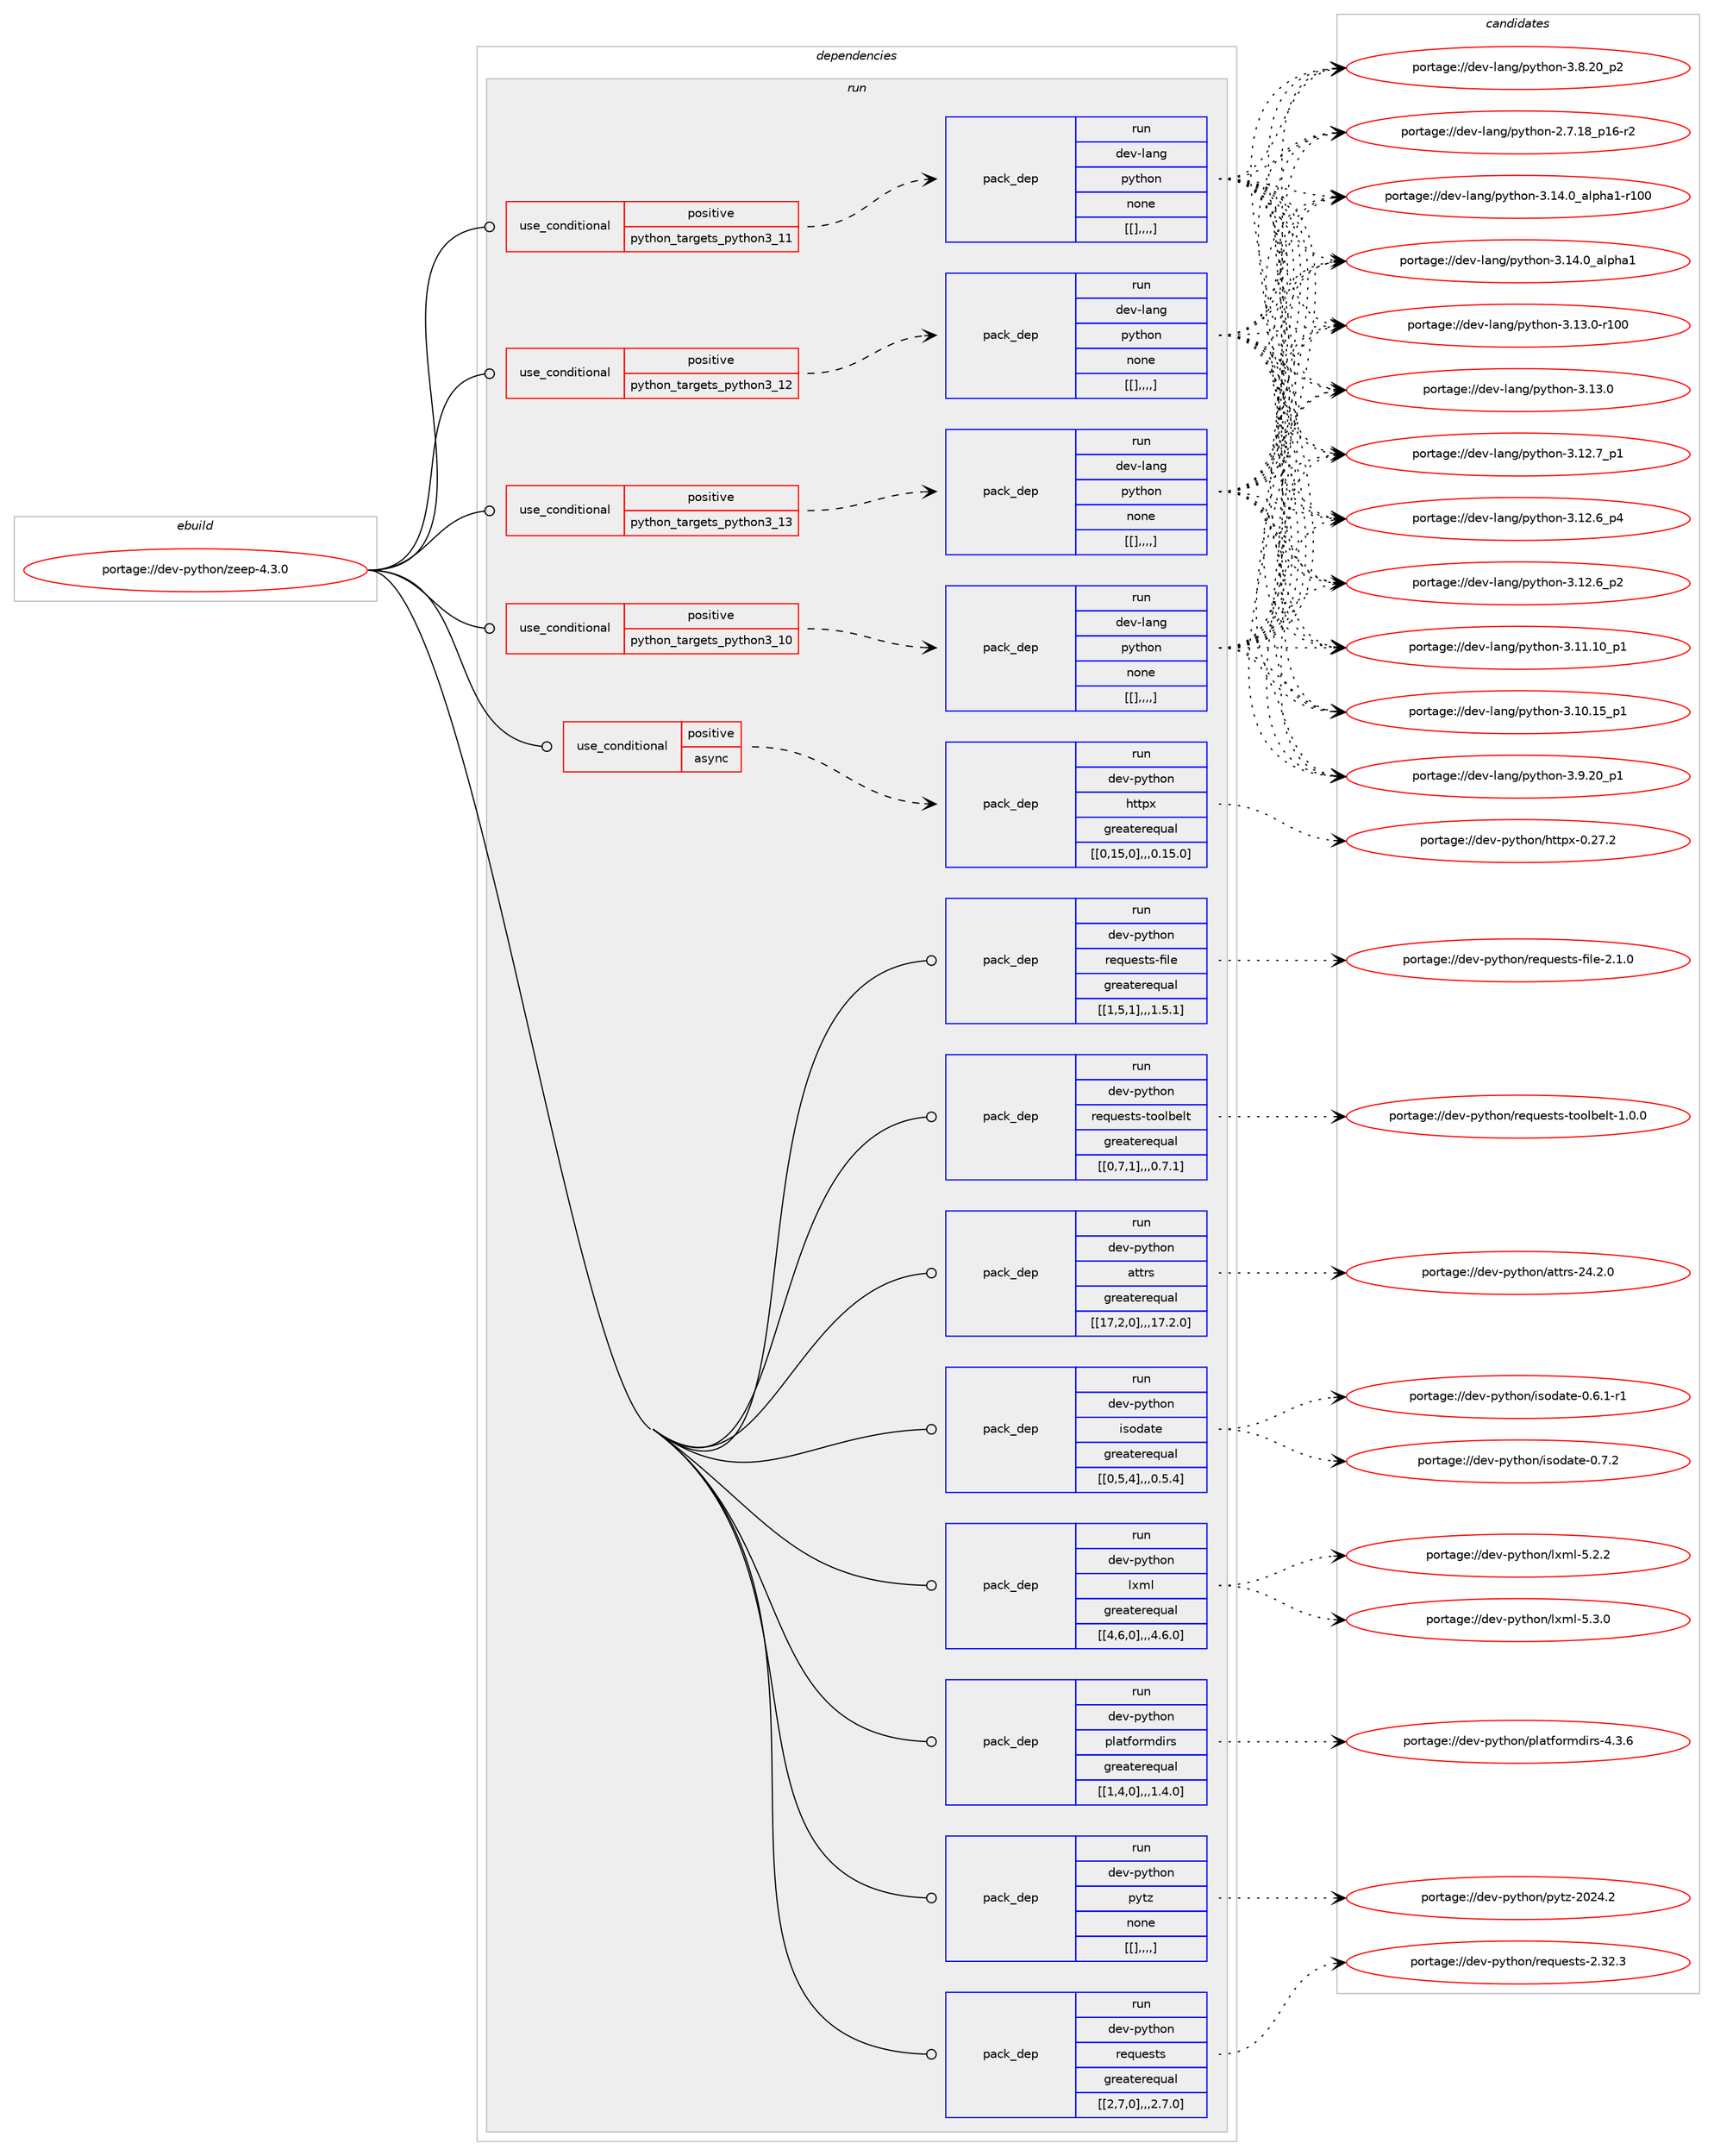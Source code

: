 digraph prolog {

# *************
# Graph options
# *************

newrank=true;
concentrate=true;
compound=true;
graph [rankdir=LR,fontname=Helvetica,fontsize=10,ranksep=1.5];#, ranksep=2.5, nodesep=0.2];
edge  [arrowhead=vee];
node  [fontname=Helvetica,fontsize=10];

# **********
# The ebuild
# **********

subgraph cluster_leftcol {
color=gray;
label=<<i>ebuild</i>>;
id [label="portage://dev-python/zeep-4.3.0", color=red, width=4, href="../dev-python/zeep-4.3.0.svg"];
}

# ****************
# The dependencies
# ****************

subgraph cluster_midcol {
color=gray;
label=<<i>dependencies</i>>;
subgraph cluster_compile {
fillcolor="#eeeeee";
style=filled;
label=<<i>compile</i>>;
}
subgraph cluster_compileandrun {
fillcolor="#eeeeee";
style=filled;
label=<<i>compile and run</i>>;
}
subgraph cluster_run {
fillcolor="#eeeeee";
style=filled;
label=<<i>run</i>>;
subgraph cond44500 {
dependency175635 [label=<<TABLE BORDER="0" CELLBORDER="1" CELLSPACING="0" CELLPADDING="4"><TR><TD ROWSPAN="3" CELLPADDING="10">use_conditional</TD></TR><TR><TD>positive</TD></TR><TR><TD>async</TD></TR></TABLE>>, shape=none, color=red];
subgraph pack129783 {
dependency175638 [label=<<TABLE BORDER="0" CELLBORDER="1" CELLSPACING="0" CELLPADDING="4" WIDTH="220"><TR><TD ROWSPAN="6" CELLPADDING="30">pack_dep</TD></TR><TR><TD WIDTH="110">run</TD></TR><TR><TD>dev-python</TD></TR><TR><TD>httpx</TD></TR><TR><TD>greaterequal</TD></TR><TR><TD>[[0,15,0],,,0.15.0]</TD></TR></TABLE>>, shape=none, color=blue];
}
dependency175635:e -> dependency175638:w [weight=20,style="dashed",arrowhead="vee"];
}
id:e -> dependency175635:w [weight=20,style="solid",arrowhead="odot"];
subgraph cond44526 {
dependency175698 [label=<<TABLE BORDER="0" CELLBORDER="1" CELLSPACING="0" CELLPADDING="4"><TR><TD ROWSPAN="3" CELLPADDING="10">use_conditional</TD></TR><TR><TD>positive</TD></TR><TR><TD>python_targets_python3_10</TD></TR></TABLE>>, shape=none, color=red];
subgraph pack129834 {
dependency175727 [label=<<TABLE BORDER="0" CELLBORDER="1" CELLSPACING="0" CELLPADDING="4" WIDTH="220"><TR><TD ROWSPAN="6" CELLPADDING="30">pack_dep</TD></TR><TR><TD WIDTH="110">run</TD></TR><TR><TD>dev-lang</TD></TR><TR><TD>python</TD></TR><TR><TD>none</TD></TR><TR><TD>[[],,,,]</TD></TR></TABLE>>, shape=none, color=blue];
}
dependency175698:e -> dependency175727:w [weight=20,style="dashed",arrowhead="vee"];
}
id:e -> dependency175698:w [weight=20,style="solid",arrowhead="odot"];
subgraph cond44554 {
dependency175743 [label=<<TABLE BORDER="0" CELLBORDER="1" CELLSPACING="0" CELLPADDING="4"><TR><TD ROWSPAN="3" CELLPADDING="10">use_conditional</TD></TR><TR><TD>positive</TD></TR><TR><TD>python_targets_python3_11</TD></TR></TABLE>>, shape=none, color=red];
subgraph pack129848 {
dependency175744 [label=<<TABLE BORDER="0" CELLBORDER="1" CELLSPACING="0" CELLPADDING="4" WIDTH="220"><TR><TD ROWSPAN="6" CELLPADDING="30">pack_dep</TD></TR><TR><TD WIDTH="110">run</TD></TR><TR><TD>dev-lang</TD></TR><TR><TD>python</TD></TR><TR><TD>none</TD></TR><TR><TD>[[],,,,]</TD></TR></TABLE>>, shape=none, color=blue];
}
dependency175743:e -> dependency175744:w [weight=20,style="dashed",arrowhead="vee"];
}
id:e -> dependency175743:w [weight=20,style="solid",arrowhead="odot"];
subgraph cond44560 {
dependency175767 [label=<<TABLE BORDER="0" CELLBORDER="1" CELLSPACING="0" CELLPADDING="4"><TR><TD ROWSPAN="3" CELLPADDING="10">use_conditional</TD></TR><TR><TD>positive</TD></TR><TR><TD>python_targets_python3_12</TD></TR></TABLE>>, shape=none, color=red];
subgraph pack129879 {
dependency175810 [label=<<TABLE BORDER="0" CELLBORDER="1" CELLSPACING="0" CELLPADDING="4" WIDTH="220"><TR><TD ROWSPAN="6" CELLPADDING="30">pack_dep</TD></TR><TR><TD WIDTH="110">run</TD></TR><TR><TD>dev-lang</TD></TR><TR><TD>python</TD></TR><TR><TD>none</TD></TR><TR><TD>[[],,,,]</TD></TR></TABLE>>, shape=none, color=blue];
}
dependency175767:e -> dependency175810:w [weight=20,style="dashed",arrowhead="vee"];
}
id:e -> dependency175767:w [weight=20,style="solid",arrowhead="odot"];
subgraph cond44602 {
dependency175843 [label=<<TABLE BORDER="0" CELLBORDER="1" CELLSPACING="0" CELLPADDING="4"><TR><TD ROWSPAN="3" CELLPADDING="10">use_conditional</TD></TR><TR><TD>positive</TD></TR><TR><TD>python_targets_python3_13</TD></TR></TABLE>>, shape=none, color=red];
subgraph pack129910 {
dependency175883 [label=<<TABLE BORDER="0" CELLBORDER="1" CELLSPACING="0" CELLPADDING="4" WIDTH="220"><TR><TD ROWSPAN="6" CELLPADDING="30">pack_dep</TD></TR><TR><TD WIDTH="110">run</TD></TR><TR><TD>dev-lang</TD></TR><TR><TD>python</TD></TR><TR><TD>none</TD></TR><TR><TD>[[],,,,]</TD></TR></TABLE>>, shape=none, color=blue];
}
dependency175843:e -> dependency175883:w [weight=20,style="dashed",arrowhead="vee"];
}
id:e -> dependency175843:w [weight=20,style="solid",arrowhead="odot"];
subgraph pack129933 {
dependency175901 [label=<<TABLE BORDER="0" CELLBORDER="1" CELLSPACING="0" CELLPADDING="4" WIDTH="220"><TR><TD ROWSPAN="6" CELLPADDING="30">pack_dep</TD></TR><TR><TD WIDTH="110">run</TD></TR><TR><TD>dev-python</TD></TR><TR><TD>attrs</TD></TR><TR><TD>greaterequal</TD></TR><TR><TD>[[17,2,0],,,17.2.0]</TD></TR></TABLE>>, shape=none, color=blue];
}
id:e -> dependency175901:w [weight=20,style="solid",arrowhead="odot"];
subgraph pack129981 {
dependency176001 [label=<<TABLE BORDER="0" CELLBORDER="1" CELLSPACING="0" CELLPADDING="4" WIDTH="220"><TR><TD ROWSPAN="6" CELLPADDING="30">pack_dep</TD></TR><TR><TD WIDTH="110">run</TD></TR><TR><TD>dev-python</TD></TR><TR><TD>isodate</TD></TR><TR><TD>greaterequal</TD></TR><TR><TD>[[0,5,4],,,0.5.4]</TD></TR></TABLE>>, shape=none, color=blue];
}
id:e -> dependency176001:w [weight=20,style="solid",arrowhead="odot"];
subgraph pack130012 {
dependency176084 [label=<<TABLE BORDER="0" CELLBORDER="1" CELLSPACING="0" CELLPADDING="4" WIDTH="220"><TR><TD ROWSPAN="6" CELLPADDING="30">pack_dep</TD></TR><TR><TD WIDTH="110">run</TD></TR><TR><TD>dev-python</TD></TR><TR><TD>lxml</TD></TR><TR><TD>greaterequal</TD></TR><TR><TD>[[4,6,0],,,4.6.0]</TD></TR></TABLE>>, shape=none, color=blue];
}
id:e -> dependency176084:w [weight=20,style="solid",arrowhead="odot"];
subgraph pack130048 {
dependency176120 [label=<<TABLE BORDER="0" CELLBORDER="1" CELLSPACING="0" CELLPADDING="4" WIDTH="220"><TR><TD ROWSPAN="6" CELLPADDING="30">pack_dep</TD></TR><TR><TD WIDTH="110">run</TD></TR><TR><TD>dev-python</TD></TR><TR><TD>platformdirs</TD></TR><TR><TD>greaterequal</TD></TR><TR><TD>[[1,4,0],,,1.4.0]</TD></TR></TABLE>>, shape=none, color=blue];
}
id:e -> dependency176120:w [weight=20,style="solid",arrowhead="odot"];
subgraph pack130103 {
dependency176192 [label=<<TABLE BORDER="0" CELLBORDER="1" CELLSPACING="0" CELLPADDING="4" WIDTH="220"><TR><TD ROWSPAN="6" CELLPADDING="30">pack_dep</TD></TR><TR><TD WIDTH="110">run</TD></TR><TR><TD>dev-python</TD></TR><TR><TD>pytz</TD></TR><TR><TD>none</TD></TR><TR><TD>[[],,,,]</TD></TR></TABLE>>, shape=none, color=blue];
}
id:e -> dependency176192:w [weight=20,style="solid",arrowhead="odot"];
subgraph pack130113 {
dependency176196 [label=<<TABLE BORDER="0" CELLBORDER="1" CELLSPACING="0" CELLPADDING="4" WIDTH="220"><TR><TD ROWSPAN="6" CELLPADDING="30">pack_dep</TD></TR><TR><TD WIDTH="110">run</TD></TR><TR><TD>dev-python</TD></TR><TR><TD>requests</TD></TR><TR><TD>greaterequal</TD></TR><TR><TD>[[2,7,0],,,2.7.0]</TD></TR></TABLE>>, shape=none, color=blue];
}
id:e -> dependency176196:w [weight=20,style="solid",arrowhead="odot"];
subgraph pack130142 {
dependency176260 [label=<<TABLE BORDER="0" CELLBORDER="1" CELLSPACING="0" CELLPADDING="4" WIDTH="220"><TR><TD ROWSPAN="6" CELLPADDING="30">pack_dep</TD></TR><TR><TD WIDTH="110">run</TD></TR><TR><TD>dev-python</TD></TR><TR><TD>requests-file</TD></TR><TR><TD>greaterequal</TD></TR><TR><TD>[[1,5,1],,,1.5.1]</TD></TR></TABLE>>, shape=none, color=blue];
}
id:e -> dependency176260:w [weight=20,style="solid",arrowhead="odot"];
subgraph pack130157 {
dependency176265 [label=<<TABLE BORDER="0" CELLBORDER="1" CELLSPACING="0" CELLPADDING="4" WIDTH="220"><TR><TD ROWSPAN="6" CELLPADDING="30">pack_dep</TD></TR><TR><TD WIDTH="110">run</TD></TR><TR><TD>dev-python</TD></TR><TR><TD>requests-toolbelt</TD></TR><TR><TD>greaterequal</TD></TR><TR><TD>[[0,7,1],,,0.7.1]</TD></TR></TABLE>>, shape=none, color=blue];
}
id:e -> dependency176265:w [weight=20,style="solid",arrowhead="odot"];
}
}

# **************
# The candidates
# **************

subgraph cluster_choices {
rank=same;
color=gray;
label=<<i>candidates</i>>;

subgraph choice129896 {
color=black;
nodesep=1;
choice100101118451121211161041111104710411611611212045484650554650 [label="portage://dev-python/httpx-0.27.2", color=red, width=4,href="../dev-python/httpx-0.27.2.svg"];
dependency175638:e -> choice100101118451121211161041111104710411611611212045484650554650:w [style=dotted,weight="100"];
}
subgraph choice129897 {
color=black;
nodesep=1;
choice100101118451089711010347112121116104111110455146495246489597108112104974945114494848 [label="portage://dev-lang/python-3.14.0_alpha1-r100", color=red, width=4,href="../dev-lang/python-3.14.0_alpha1-r100.svg"];
choice1001011184510897110103471121211161041111104551464952464895971081121049749 [label="portage://dev-lang/python-3.14.0_alpha1", color=red, width=4,href="../dev-lang/python-3.14.0_alpha1.svg"];
choice1001011184510897110103471121211161041111104551464951464845114494848 [label="portage://dev-lang/python-3.13.0-r100", color=red, width=4,href="../dev-lang/python-3.13.0-r100.svg"];
choice10010111845108971101034711212111610411111045514649514648 [label="portage://dev-lang/python-3.13.0", color=red, width=4,href="../dev-lang/python-3.13.0.svg"];
choice100101118451089711010347112121116104111110455146495046559511249 [label="portage://dev-lang/python-3.12.7_p1", color=red, width=4,href="../dev-lang/python-3.12.7_p1.svg"];
choice100101118451089711010347112121116104111110455146495046549511252 [label="portage://dev-lang/python-3.12.6_p4", color=red, width=4,href="../dev-lang/python-3.12.6_p4.svg"];
choice100101118451089711010347112121116104111110455146495046549511250 [label="portage://dev-lang/python-3.12.6_p2", color=red, width=4,href="../dev-lang/python-3.12.6_p2.svg"];
choice10010111845108971101034711212111610411111045514649494649489511249 [label="portage://dev-lang/python-3.11.10_p1", color=red, width=4,href="../dev-lang/python-3.11.10_p1.svg"];
choice10010111845108971101034711212111610411111045514649484649539511249 [label="portage://dev-lang/python-3.10.15_p1", color=red, width=4,href="../dev-lang/python-3.10.15_p1.svg"];
choice100101118451089711010347112121116104111110455146574650489511249 [label="portage://dev-lang/python-3.9.20_p1", color=red, width=4,href="../dev-lang/python-3.9.20_p1.svg"];
choice100101118451089711010347112121116104111110455146564650489511250 [label="portage://dev-lang/python-3.8.20_p2", color=red, width=4,href="../dev-lang/python-3.8.20_p2.svg"];
choice100101118451089711010347112121116104111110455046554649569511249544511450 [label="portage://dev-lang/python-2.7.18_p16-r2", color=red, width=4,href="../dev-lang/python-2.7.18_p16-r2.svg"];
dependency175727:e -> choice100101118451089711010347112121116104111110455146495246489597108112104974945114494848:w [style=dotted,weight="100"];
dependency175727:e -> choice1001011184510897110103471121211161041111104551464952464895971081121049749:w [style=dotted,weight="100"];
dependency175727:e -> choice1001011184510897110103471121211161041111104551464951464845114494848:w [style=dotted,weight="100"];
dependency175727:e -> choice10010111845108971101034711212111610411111045514649514648:w [style=dotted,weight="100"];
dependency175727:e -> choice100101118451089711010347112121116104111110455146495046559511249:w [style=dotted,weight="100"];
dependency175727:e -> choice100101118451089711010347112121116104111110455146495046549511252:w [style=dotted,weight="100"];
dependency175727:e -> choice100101118451089711010347112121116104111110455146495046549511250:w [style=dotted,weight="100"];
dependency175727:e -> choice10010111845108971101034711212111610411111045514649494649489511249:w [style=dotted,weight="100"];
dependency175727:e -> choice10010111845108971101034711212111610411111045514649484649539511249:w [style=dotted,weight="100"];
dependency175727:e -> choice100101118451089711010347112121116104111110455146574650489511249:w [style=dotted,weight="100"];
dependency175727:e -> choice100101118451089711010347112121116104111110455146564650489511250:w [style=dotted,weight="100"];
dependency175727:e -> choice100101118451089711010347112121116104111110455046554649569511249544511450:w [style=dotted,weight="100"];
}
subgraph choice129903 {
color=black;
nodesep=1;
choice100101118451089711010347112121116104111110455146495246489597108112104974945114494848 [label="portage://dev-lang/python-3.14.0_alpha1-r100", color=red, width=4,href="../dev-lang/python-3.14.0_alpha1-r100.svg"];
choice1001011184510897110103471121211161041111104551464952464895971081121049749 [label="portage://dev-lang/python-3.14.0_alpha1", color=red, width=4,href="../dev-lang/python-3.14.0_alpha1.svg"];
choice1001011184510897110103471121211161041111104551464951464845114494848 [label="portage://dev-lang/python-3.13.0-r100", color=red, width=4,href="../dev-lang/python-3.13.0-r100.svg"];
choice10010111845108971101034711212111610411111045514649514648 [label="portage://dev-lang/python-3.13.0", color=red, width=4,href="../dev-lang/python-3.13.0.svg"];
choice100101118451089711010347112121116104111110455146495046559511249 [label="portage://dev-lang/python-3.12.7_p1", color=red, width=4,href="../dev-lang/python-3.12.7_p1.svg"];
choice100101118451089711010347112121116104111110455146495046549511252 [label="portage://dev-lang/python-3.12.6_p4", color=red, width=4,href="../dev-lang/python-3.12.6_p4.svg"];
choice100101118451089711010347112121116104111110455146495046549511250 [label="portage://dev-lang/python-3.12.6_p2", color=red, width=4,href="../dev-lang/python-3.12.6_p2.svg"];
choice10010111845108971101034711212111610411111045514649494649489511249 [label="portage://dev-lang/python-3.11.10_p1", color=red, width=4,href="../dev-lang/python-3.11.10_p1.svg"];
choice10010111845108971101034711212111610411111045514649484649539511249 [label="portage://dev-lang/python-3.10.15_p1", color=red, width=4,href="../dev-lang/python-3.10.15_p1.svg"];
choice100101118451089711010347112121116104111110455146574650489511249 [label="portage://dev-lang/python-3.9.20_p1", color=red, width=4,href="../dev-lang/python-3.9.20_p1.svg"];
choice100101118451089711010347112121116104111110455146564650489511250 [label="portage://dev-lang/python-3.8.20_p2", color=red, width=4,href="../dev-lang/python-3.8.20_p2.svg"];
choice100101118451089711010347112121116104111110455046554649569511249544511450 [label="portage://dev-lang/python-2.7.18_p16-r2", color=red, width=4,href="../dev-lang/python-2.7.18_p16-r2.svg"];
dependency175744:e -> choice100101118451089711010347112121116104111110455146495246489597108112104974945114494848:w [style=dotted,weight="100"];
dependency175744:e -> choice1001011184510897110103471121211161041111104551464952464895971081121049749:w [style=dotted,weight="100"];
dependency175744:e -> choice1001011184510897110103471121211161041111104551464951464845114494848:w [style=dotted,weight="100"];
dependency175744:e -> choice10010111845108971101034711212111610411111045514649514648:w [style=dotted,weight="100"];
dependency175744:e -> choice100101118451089711010347112121116104111110455146495046559511249:w [style=dotted,weight="100"];
dependency175744:e -> choice100101118451089711010347112121116104111110455146495046549511252:w [style=dotted,weight="100"];
dependency175744:e -> choice100101118451089711010347112121116104111110455146495046549511250:w [style=dotted,weight="100"];
dependency175744:e -> choice10010111845108971101034711212111610411111045514649494649489511249:w [style=dotted,weight="100"];
dependency175744:e -> choice10010111845108971101034711212111610411111045514649484649539511249:w [style=dotted,weight="100"];
dependency175744:e -> choice100101118451089711010347112121116104111110455146574650489511249:w [style=dotted,weight="100"];
dependency175744:e -> choice100101118451089711010347112121116104111110455146564650489511250:w [style=dotted,weight="100"];
dependency175744:e -> choice100101118451089711010347112121116104111110455046554649569511249544511450:w [style=dotted,weight="100"];
}
subgraph choice129924 {
color=black;
nodesep=1;
choice100101118451089711010347112121116104111110455146495246489597108112104974945114494848 [label="portage://dev-lang/python-3.14.0_alpha1-r100", color=red, width=4,href="../dev-lang/python-3.14.0_alpha1-r100.svg"];
choice1001011184510897110103471121211161041111104551464952464895971081121049749 [label="portage://dev-lang/python-3.14.0_alpha1", color=red, width=4,href="../dev-lang/python-3.14.0_alpha1.svg"];
choice1001011184510897110103471121211161041111104551464951464845114494848 [label="portage://dev-lang/python-3.13.0-r100", color=red, width=4,href="../dev-lang/python-3.13.0-r100.svg"];
choice10010111845108971101034711212111610411111045514649514648 [label="portage://dev-lang/python-3.13.0", color=red, width=4,href="../dev-lang/python-3.13.0.svg"];
choice100101118451089711010347112121116104111110455146495046559511249 [label="portage://dev-lang/python-3.12.7_p1", color=red, width=4,href="../dev-lang/python-3.12.7_p1.svg"];
choice100101118451089711010347112121116104111110455146495046549511252 [label="portage://dev-lang/python-3.12.6_p4", color=red, width=4,href="../dev-lang/python-3.12.6_p4.svg"];
choice100101118451089711010347112121116104111110455146495046549511250 [label="portage://dev-lang/python-3.12.6_p2", color=red, width=4,href="../dev-lang/python-3.12.6_p2.svg"];
choice10010111845108971101034711212111610411111045514649494649489511249 [label="portage://dev-lang/python-3.11.10_p1", color=red, width=4,href="../dev-lang/python-3.11.10_p1.svg"];
choice10010111845108971101034711212111610411111045514649484649539511249 [label="portage://dev-lang/python-3.10.15_p1", color=red, width=4,href="../dev-lang/python-3.10.15_p1.svg"];
choice100101118451089711010347112121116104111110455146574650489511249 [label="portage://dev-lang/python-3.9.20_p1", color=red, width=4,href="../dev-lang/python-3.9.20_p1.svg"];
choice100101118451089711010347112121116104111110455146564650489511250 [label="portage://dev-lang/python-3.8.20_p2", color=red, width=4,href="../dev-lang/python-3.8.20_p2.svg"];
choice100101118451089711010347112121116104111110455046554649569511249544511450 [label="portage://dev-lang/python-2.7.18_p16-r2", color=red, width=4,href="../dev-lang/python-2.7.18_p16-r2.svg"];
dependency175810:e -> choice100101118451089711010347112121116104111110455146495246489597108112104974945114494848:w [style=dotted,weight="100"];
dependency175810:e -> choice1001011184510897110103471121211161041111104551464952464895971081121049749:w [style=dotted,weight="100"];
dependency175810:e -> choice1001011184510897110103471121211161041111104551464951464845114494848:w [style=dotted,weight="100"];
dependency175810:e -> choice10010111845108971101034711212111610411111045514649514648:w [style=dotted,weight="100"];
dependency175810:e -> choice100101118451089711010347112121116104111110455146495046559511249:w [style=dotted,weight="100"];
dependency175810:e -> choice100101118451089711010347112121116104111110455146495046549511252:w [style=dotted,weight="100"];
dependency175810:e -> choice100101118451089711010347112121116104111110455146495046549511250:w [style=dotted,weight="100"];
dependency175810:e -> choice10010111845108971101034711212111610411111045514649494649489511249:w [style=dotted,weight="100"];
dependency175810:e -> choice10010111845108971101034711212111610411111045514649484649539511249:w [style=dotted,weight="100"];
dependency175810:e -> choice100101118451089711010347112121116104111110455146574650489511249:w [style=dotted,weight="100"];
dependency175810:e -> choice100101118451089711010347112121116104111110455146564650489511250:w [style=dotted,weight="100"];
dependency175810:e -> choice100101118451089711010347112121116104111110455046554649569511249544511450:w [style=dotted,weight="100"];
}
subgraph choice129937 {
color=black;
nodesep=1;
choice100101118451089711010347112121116104111110455146495246489597108112104974945114494848 [label="portage://dev-lang/python-3.14.0_alpha1-r100", color=red, width=4,href="../dev-lang/python-3.14.0_alpha1-r100.svg"];
choice1001011184510897110103471121211161041111104551464952464895971081121049749 [label="portage://dev-lang/python-3.14.0_alpha1", color=red, width=4,href="../dev-lang/python-3.14.0_alpha1.svg"];
choice1001011184510897110103471121211161041111104551464951464845114494848 [label="portage://dev-lang/python-3.13.0-r100", color=red, width=4,href="../dev-lang/python-3.13.0-r100.svg"];
choice10010111845108971101034711212111610411111045514649514648 [label="portage://dev-lang/python-3.13.0", color=red, width=4,href="../dev-lang/python-3.13.0.svg"];
choice100101118451089711010347112121116104111110455146495046559511249 [label="portage://dev-lang/python-3.12.7_p1", color=red, width=4,href="../dev-lang/python-3.12.7_p1.svg"];
choice100101118451089711010347112121116104111110455146495046549511252 [label="portage://dev-lang/python-3.12.6_p4", color=red, width=4,href="../dev-lang/python-3.12.6_p4.svg"];
choice100101118451089711010347112121116104111110455146495046549511250 [label="portage://dev-lang/python-3.12.6_p2", color=red, width=4,href="../dev-lang/python-3.12.6_p2.svg"];
choice10010111845108971101034711212111610411111045514649494649489511249 [label="portage://dev-lang/python-3.11.10_p1", color=red, width=4,href="../dev-lang/python-3.11.10_p1.svg"];
choice10010111845108971101034711212111610411111045514649484649539511249 [label="portage://dev-lang/python-3.10.15_p1", color=red, width=4,href="../dev-lang/python-3.10.15_p1.svg"];
choice100101118451089711010347112121116104111110455146574650489511249 [label="portage://dev-lang/python-3.9.20_p1", color=red, width=4,href="../dev-lang/python-3.9.20_p1.svg"];
choice100101118451089711010347112121116104111110455146564650489511250 [label="portage://dev-lang/python-3.8.20_p2", color=red, width=4,href="../dev-lang/python-3.8.20_p2.svg"];
choice100101118451089711010347112121116104111110455046554649569511249544511450 [label="portage://dev-lang/python-2.7.18_p16-r2", color=red, width=4,href="../dev-lang/python-2.7.18_p16-r2.svg"];
dependency175883:e -> choice100101118451089711010347112121116104111110455146495246489597108112104974945114494848:w [style=dotted,weight="100"];
dependency175883:e -> choice1001011184510897110103471121211161041111104551464952464895971081121049749:w [style=dotted,weight="100"];
dependency175883:e -> choice1001011184510897110103471121211161041111104551464951464845114494848:w [style=dotted,weight="100"];
dependency175883:e -> choice10010111845108971101034711212111610411111045514649514648:w [style=dotted,weight="100"];
dependency175883:e -> choice100101118451089711010347112121116104111110455146495046559511249:w [style=dotted,weight="100"];
dependency175883:e -> choice100101118451089711010347112121116104111110455146495046549511252:w [style=dotted,weight="100"];
dependency175883:e -> choice100101118451089711010347112121116104111110455146495046549511250:w [style=dotted,weight="100"];
dependency175883:e -> choice10010111845108971101034711212111610411111045514649494649489511249:w [style=dotted,weight="100"];
dependency175883:e -> choice10010111845108971101034711212111610411111045514649484649539511249:w [style=dotted,weight="100"];
dependency175883:e -> choice100101118451089711010347112121116104111110455146574650489511249:w [style=dotted,weight="100"];
dependency175883:e -> choice100101118451089711010347112121116104111110455146564650489511250:w [style=dotted,weight="100"];
dependency175883:e -> choice100101118451089711010347112121116104111110455046554649569511249544511450:w [style=dotted,weight="100"];
}
subgraph choice129952 {
color=black;
nodesep=1;
choice10010111845112121116104111110479711611611411545505246504648 [label="portage://dev-python/attrs-24.2.0", color=red, width=4,href="../dev-python/attrs-24.2.0.svg"];
dependency175901:e -> choice10010111845112121116104111110479711611611411545505246504648:w [style=dotted,weight="100"];
}
subgraph choice129963 {
color=black;
nodesep=1;
choice100101118451121211161041111104710511511110097116101454846554650 [label="portage://dev-python/isodate-0.7.2", color=red, width=4,href="../dev-python/isodate-0.7.2.svg"];
choice1001011184511212111610411111047105115111100971161014548465446494511449 [label="portage://dev-python/isodate-0.6.1-r1", color=red, width=4,href="../dev-python/isodate-0.6.1-r1.svg"];
dependency176001:e -> choice100101118451121211161041111104710511511110097116101454846554650:w [style=dotted,weight="100"];
dependency176001:e -> choice1001011184511212111610411111047105115111100971161014548465446494511449:w [style=dotted,weight="100"];
}
subgraph choice129975 {
color=black;
nodesep=1;
choice1001011184511212111610411111047108120109108455346514648 [label="portage://dev-python/lxml-5.3.0", color=red, width=4,href="../dev-python/lxml-5.3.0.svg"];
choice1001011184511212111610411111047108120109108455346504650 [label="portage://dev-python/lxml-5.2.2", color=red, width=4,href="../dev-python/lxml-5.2.2.svg"];
dependency176084:e -> choice1001011184511212111610411111047108120109108455346514648:w [style=dotted,weight="100"];
dependency176084:e -> choice1001011184511212111610411111047108120109108455346504650:w [style=dotted,weight="100"];
}
subgraph choice129979 {
color=black;
nodesep=1;
choice100101118451121211161041111104711210897116102111114109100105114115455246514654 [label="portage://dev-python/platformdirs-4.3.6", color=red, width=4,href="../dev-python/platformdirs-4.3.6.svg"];
dependency176120:e -> choice100101118451121211161041111104711210897116102111114109100105114115455246514654:w [style=dotted,weight="100"];
}
subgraph choice129981 {
color=black;
nodesep=1;
choice100101118451121211161041111104711212111612245504850524650 [label="portage://dev-python/pytz-2024.2", color=red, width=4,href="../dev-python/pytz-2024.2.svg"];
dependency176192:e -> choice100101118451121211161041111104711212111612245504850524650:w [style=dotted,weight="100"];
}
subgraph choice130009 {
color=black;
nodesep=1;
choice100101118451121211161041111104711410111311710111511611545504651504651 [label="portage://dev-python/requests-2.32.3", color=red, width=4,href="../dev-python/requests-2.32.3.svg"];
dependency176196:e -> choice100101118451121211161041111104711410111311710111511611545504651504651:w [style=dotted,weight="100"];
}
subgraph choice130025 {
color=black;
nodesep=1;
choice100101118451121211161041111104711410111311710111511611545102105108101455046494648 [label="portage://dev-python/requests-file-2.1.0", color=red, width=4,href="../dev-python/requests-file-2.1.0.svg"];
dependency176260:e -> choice100101118451121211161041111104711410111311710111511611545102105108101455046494648:w [style=dotted,weight="100"];
}
subgraph choice130026 {
color=black;
nodesep=1;
choice10010111845112121116104111110471141011131171011151161154511611111110898101108116454946484648 [label="portage://dev-python/requests-toolbelt-1.0.0", color=red, width=4,href="../dev-python/requests-toolbelt-1.0.0.svg"];
dependency176265:e -> choice10010111845112121116104111110471141011131171011151161154511611111110898101108116454946484648:w [style=dotted,weight="100"];
}
}

}
